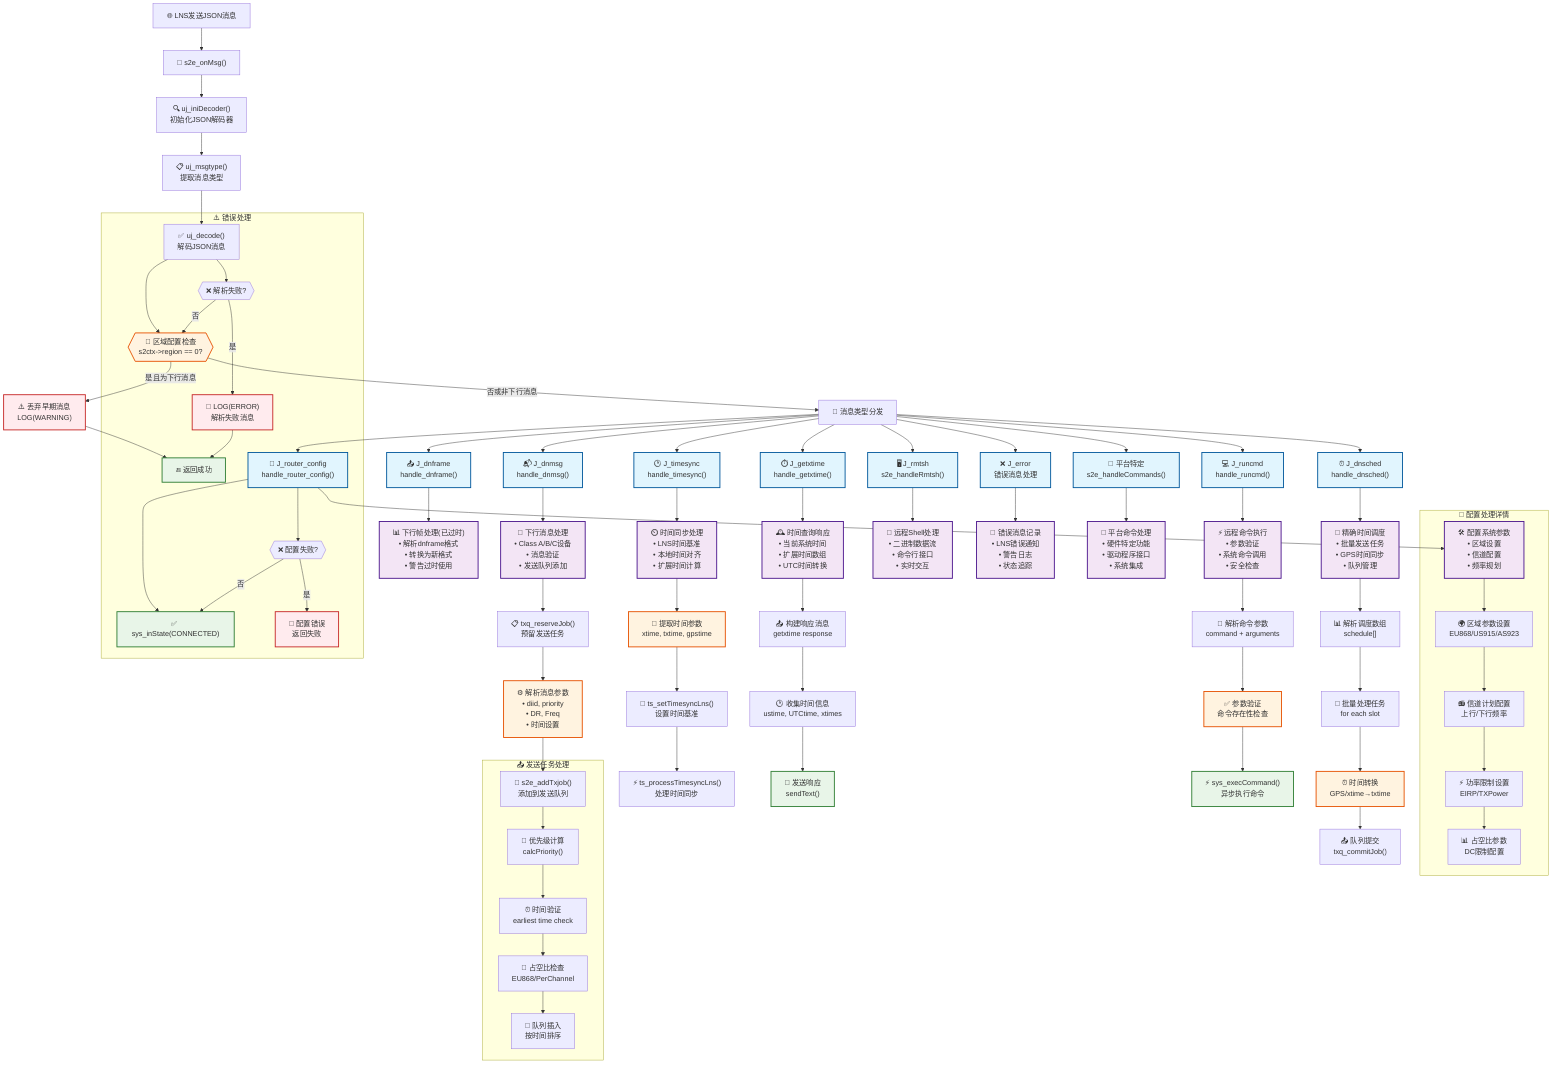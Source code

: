 graph TD
    A["🌐 LNS发送JSON消息"] --> B["📡 s2e_onMsg()"]
    B --> C["🔍 uj_iniDecoder()<br/>初始化JSON解码器"]
    C --> D["📋 uj_msgtype()<br/>提取消息类型"]
    D --> E["✅ uj_decode()<br/>解码JSON消息"]
    E --> F{{"🔧 区域配置检查<br/>s2ctx->region == 0?"}}
    
    F -->|"是且为下行消息"| G["⚠️ 丢弃早期消息<br/>LOG(WARNING)"]
    F -->|"否或非下行消息"| H["📨 消息类型分发"]
    G --> I["🔚 返回成功"]
    
    H --> J1["🔧 J_router_config<br/>handle_router_config()"]
    H --> J2["📤 J_dnframe<br/>handle_dnframe()"]
    H --> J3["📬 J_dnmsg<br/>handle_dnmsg()"]
    H --> J4["⏰ J_dnsched<br/>handle_dnsched()"]
    H --> J5["🕐 J_timesync<br/>handle_timesync()"]
    H --> J6["⏱️ J_getxtime<br/>handle_getxtime()"]
    H --> J7["💻 J_runcmd<br/>handle_runcmd()"]
    H --> J8["🖥️ J_rmtsh<br/>s2e_handleRmtsh()"]
    H --> J9["❌ J_error<br/>错误消息处理"]
    H --> J10["🔌 平台特定<br/>s2e_handleCommands()"]
    
    J1 --> K1["🛠️ 配置系统参数<br/>• 区域设置<br/>• 信道配置<br/>• 频率规划"]
    J1 --> K1A["✅ sys_inState(CONNECTED)"]
    
    J2 --> K2["📊 下行帧处理(已过时)<br/>• 解析dnframe格式<br/>• 转换为新格式<br/>• 警告过时使用"]
    
    J3 --> K3["📮 下行消息处理<br/>• Class A/B/C设备<br/>• 消息验证<br/>• 发送队列添加"]
    
    J4 --> K4["📅 精确时间调度<br/>• 批量发送任务<br/>• GPS时间同步<br/>• 队列管理"]
    
    J5 --> K5["⏲️ 时间同步处理<br/>• LNS时间基准<br/>• 本地时间对齐<br/>• 扩展时间计算"]
    
    J6 --> K6["🕰️ 时间查询响应<br/>• 当前系统时间<br/>• 扩展时间数组<br/>• UTC时间转换"]
    
    J7 --> K7["⚡ 远程命令执行<br/>• 参数验证<br/>• 系统命令调用<br/>• 安全检查"]
    
    J8 --> K8["💾 远程Shell处理<br/>• 二进制数据流<br/>• 命令行接口<br/>• 实时交互"]
    
    J9 --> K9["🚨 错误消息记录<br/>• LNS错误通知<br/>• 警告日志<br/>• 状态追踪"]
    
    J10 --> K10["🔧 平台命令处理<br/>• 硬件特定功能<br/>• 驱动程序接口<br/>• 系统集成"]
    
    K3 --> L1["📋 txq_reserveJob()<br/>预留发送任务"]
    L1 --> L2["⚙️ 解析消息参数<br/>• diid, priority<br/>• DR, Freq<br/>• 时间设置"]
    L2 --> L3["🎯 s2e_addTxjob()<br/>添加到发送队列"]
    
    K4 --> M1["📊 解析调度数组<br/>schedule[]"]
    M1 --> M2["🔄 批量处理任务<br/>for each slot"]
    M2 --> M3["⏰ 时间转换<br/>GPS/xtime→txtime"]
    M3 --> M4["📤 队列提交<br/>txq_commitJob()"]
    
    K5 --> N1["📡 提取时间参数<br/>xtime, txtime, gpstime"]
    N1 --> N2["🔧 ts_setTimesyncLns()<br/>设置时间基准"]
    N2 --> N3["⚡ ts_processTimesyncLns()<br/>处理时间同步"]
    
    K6 --> O1["📤 构建响应消息<br/>getxtime response"]
    O1 --> O2["🕐 收集时间信息<br/>ustime, UTCtime, xtimes"]
    O2 --> O3["📡 发送响应<br/>sendText()"]
    
    K7 --> P1["📝 解析命令参数<br/>command + arguments"]
    P1 --> P2["✅ 参数验证<br/>命令存在性检查"]
    P2 --> P3["⚡ sys_execCommand()<br/>异步执行命令"]
    
    subgraph "🔧 配置处理详情"
        K1 --> Q1["🌍 区域参数设置<br/>EU868/US915/AS923"]
        Q1 --> Q2["📻 信道计划配置<br/>上行/下行频率"]
        Q2 --> Q3["⚡ 功率限制设置<br/>EIRP/TXPower"]
        Q3 --> Q4["📊 占空比参数<br/>DC限制配置"]
    end
    
    subgraph "📤 发送任务处理"
        L3 --> R1["🎯 优先级计算<br/>calcPriority()"]
        R1 --> R2["⏰ 时间验证<br/>earliest time check"]
        R2 --> R3["🚦 占空比检查<br/>EU868/PerChannel"]
        R3 --> R4["🔄 队列插入<br/>按时间排序"]
    end
    
    subgraph "⚠️ 错误处理"
        E --> E1{{"❌ 解析失败?"}}
        E1 -->|"是"| E2["📝 LOG(ERROR)<br/>解析失败消息"]
        E2 --> I
        E1 -->|"否"| F
        
        J1 --> J1E{{"❌ 配置失败?"}}
        J1E -->|"是"| J1F["🚨 配置错误<br/>返回失败"]
        J1E -->|"否"| K1A
    end
    
    classDef msgHandler fill:#e1f5fe,stroke:#01579b,stroke-width:2px
    classDef processing fill:#f3e5f5,stroke:#4a148c,stroke-width:2px
    classDef validation fill:#fff3e0,stroke:#e65100,stroke-width:2px
    classDef error fill:#ffebee,stroke:#c62828,stroke-width:2px
    classDef success fill:#e8f5e8,stroke:#2e7d32,stroke-width:2px
    
    class J1,J2,J3,J4,J5,J6,J7,J8,J9,J10 msgHandler
    class K1,K2,K3,K4,K5,K6,K7,K8,K9,K10 processing
    class F,L2,M3,N1,P2 validation
    class G,E2,J1F error
    class I,K1A,O3,P3 success